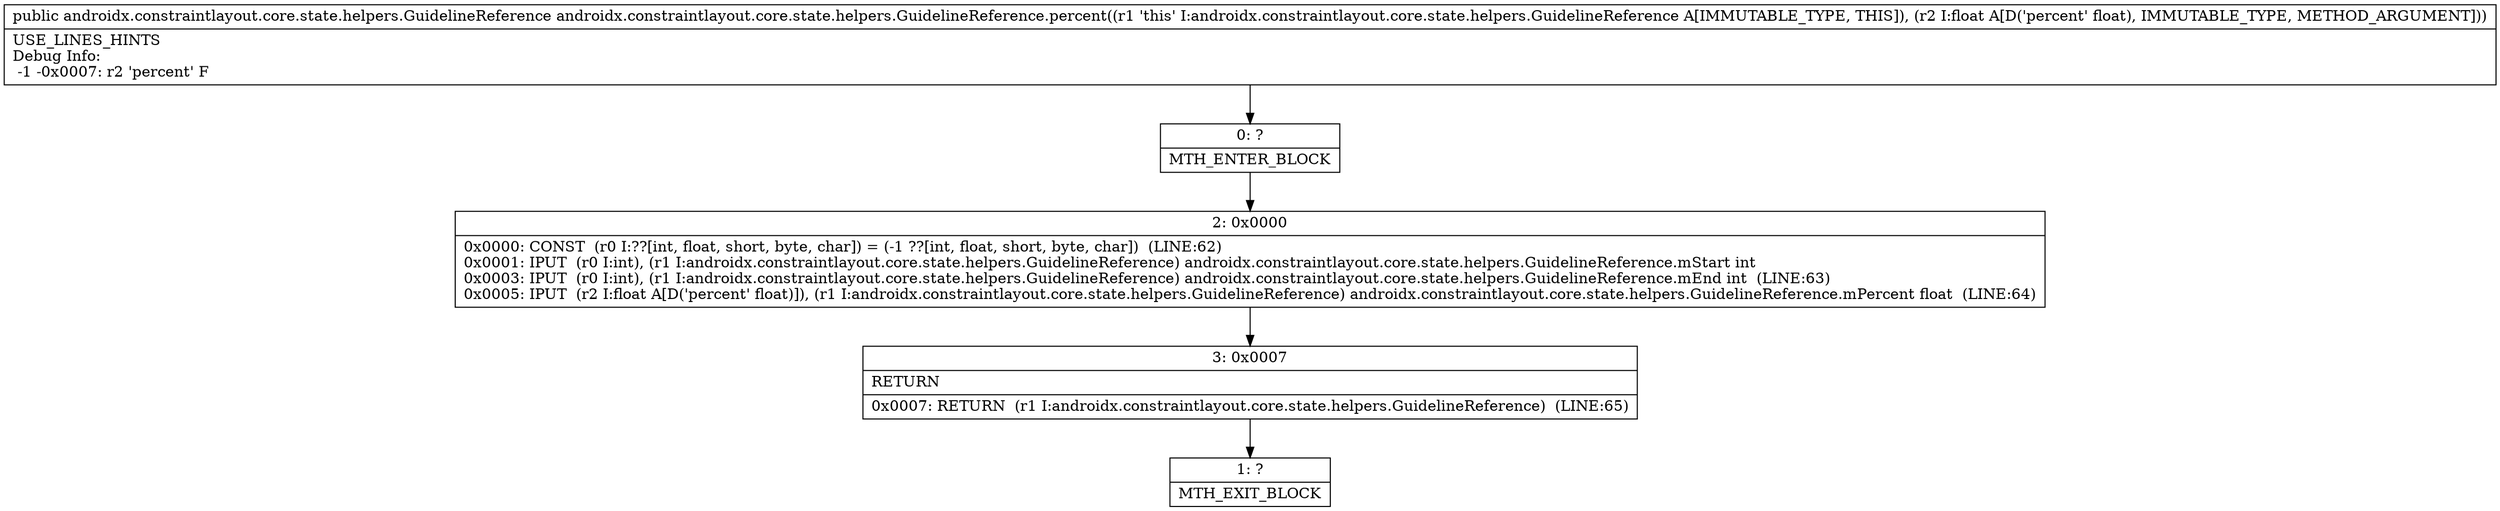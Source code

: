 digraph "CFG forandroidx.constraintlayout.core.state.helpers.GuidelineReference.percent(F)Landroidx\/constraintlayout\/core\/state\/helpers\/GuidelineReference;" {
Node_0 [shape=record,label="{0\:\ ?|MTH_ENTER_BLOCK\l}"];
Node_2 [shape=record,label="{2\:\ 0x0000|0x0000: CONST  (r0 I:??[int, float, short, byte, char]) = (\-1 ??[int, float, short, byte, char])  (LINE:62)\l0x0001: IPUT  (r0 I:int), (r1 I:androidx.constraintlayout.core.state.helpers.GuidelineReference) androidx.constraintlayout.core.state.helpers.GuidelineReference.mStart int \l0x0003: IPUT  (r0 I:int), (r1 I:androidx.constraintlayout.core.state.helpers.GuidelineReference) androidx.constraintlayout.core.state.helpers.GuidelineReference.mEnd int  (LINE:63)\l0x0005: IPUT  (r2 I:float A[D('percent' float)]), (r1 I:androidx.constraintlayout.core.state.helpers.GuidelineReference) androidx.constraintlayout.core.state.helpers.GuidelineReference.mPercent float  (LINE:64)\l}"];
Node_3 [shape=record,label="{3\:\ 0x0007|RETURN\l|0x0007: RETURN  (r1 I:androidx.constraintlayout.core.state.helpers.GuidelineReference)  (LINE:65)\l}"];
Node_1 [shape=record,label="{1\:\ ?|MTH_EXIT_BLOCK\l}"];
MethodNode[shape=record,label="{public androidx.constraintlayout.core.state.helpers.GuidelineReference androidx.constraintlayout.core.state.helpers.GuidelineReference.percent((r1 'this' I:androidx.constraintlayout.core.state.helpers.GuidelineReference A[IMMUTABLE_TYPE, THIS]), (r2 I:float A[D('percent' float), IMMUTABLE_TYPE, METHOD_ARGUMENT]))  | USE_LINES_HINTS\lDebug Info:\l  \-1 \-0x0007: r2 'percent' F\l}"];
MethodNode -> Node_0;Node_0 -> Node_2;
Node_2 -> Node_3;
Node_3 -> Node_1;
}

